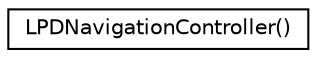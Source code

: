 digraph "Graphical Class Hierarchy"
{
  edge [fontname="Helvetica",fontsize="10",labelfontname="Helvetica",labelfontsize="10"];
  node [fontname="Helvetica",fontsize="10",shape=record];
  rankdir="LR";
  Node0 [label="LPDNavigationController()",height=0.2,width=0.4,color="black", fillcolor="white", style="filled",URL="$category_l_p_d_navigation_controller_07_08.html"];
}
